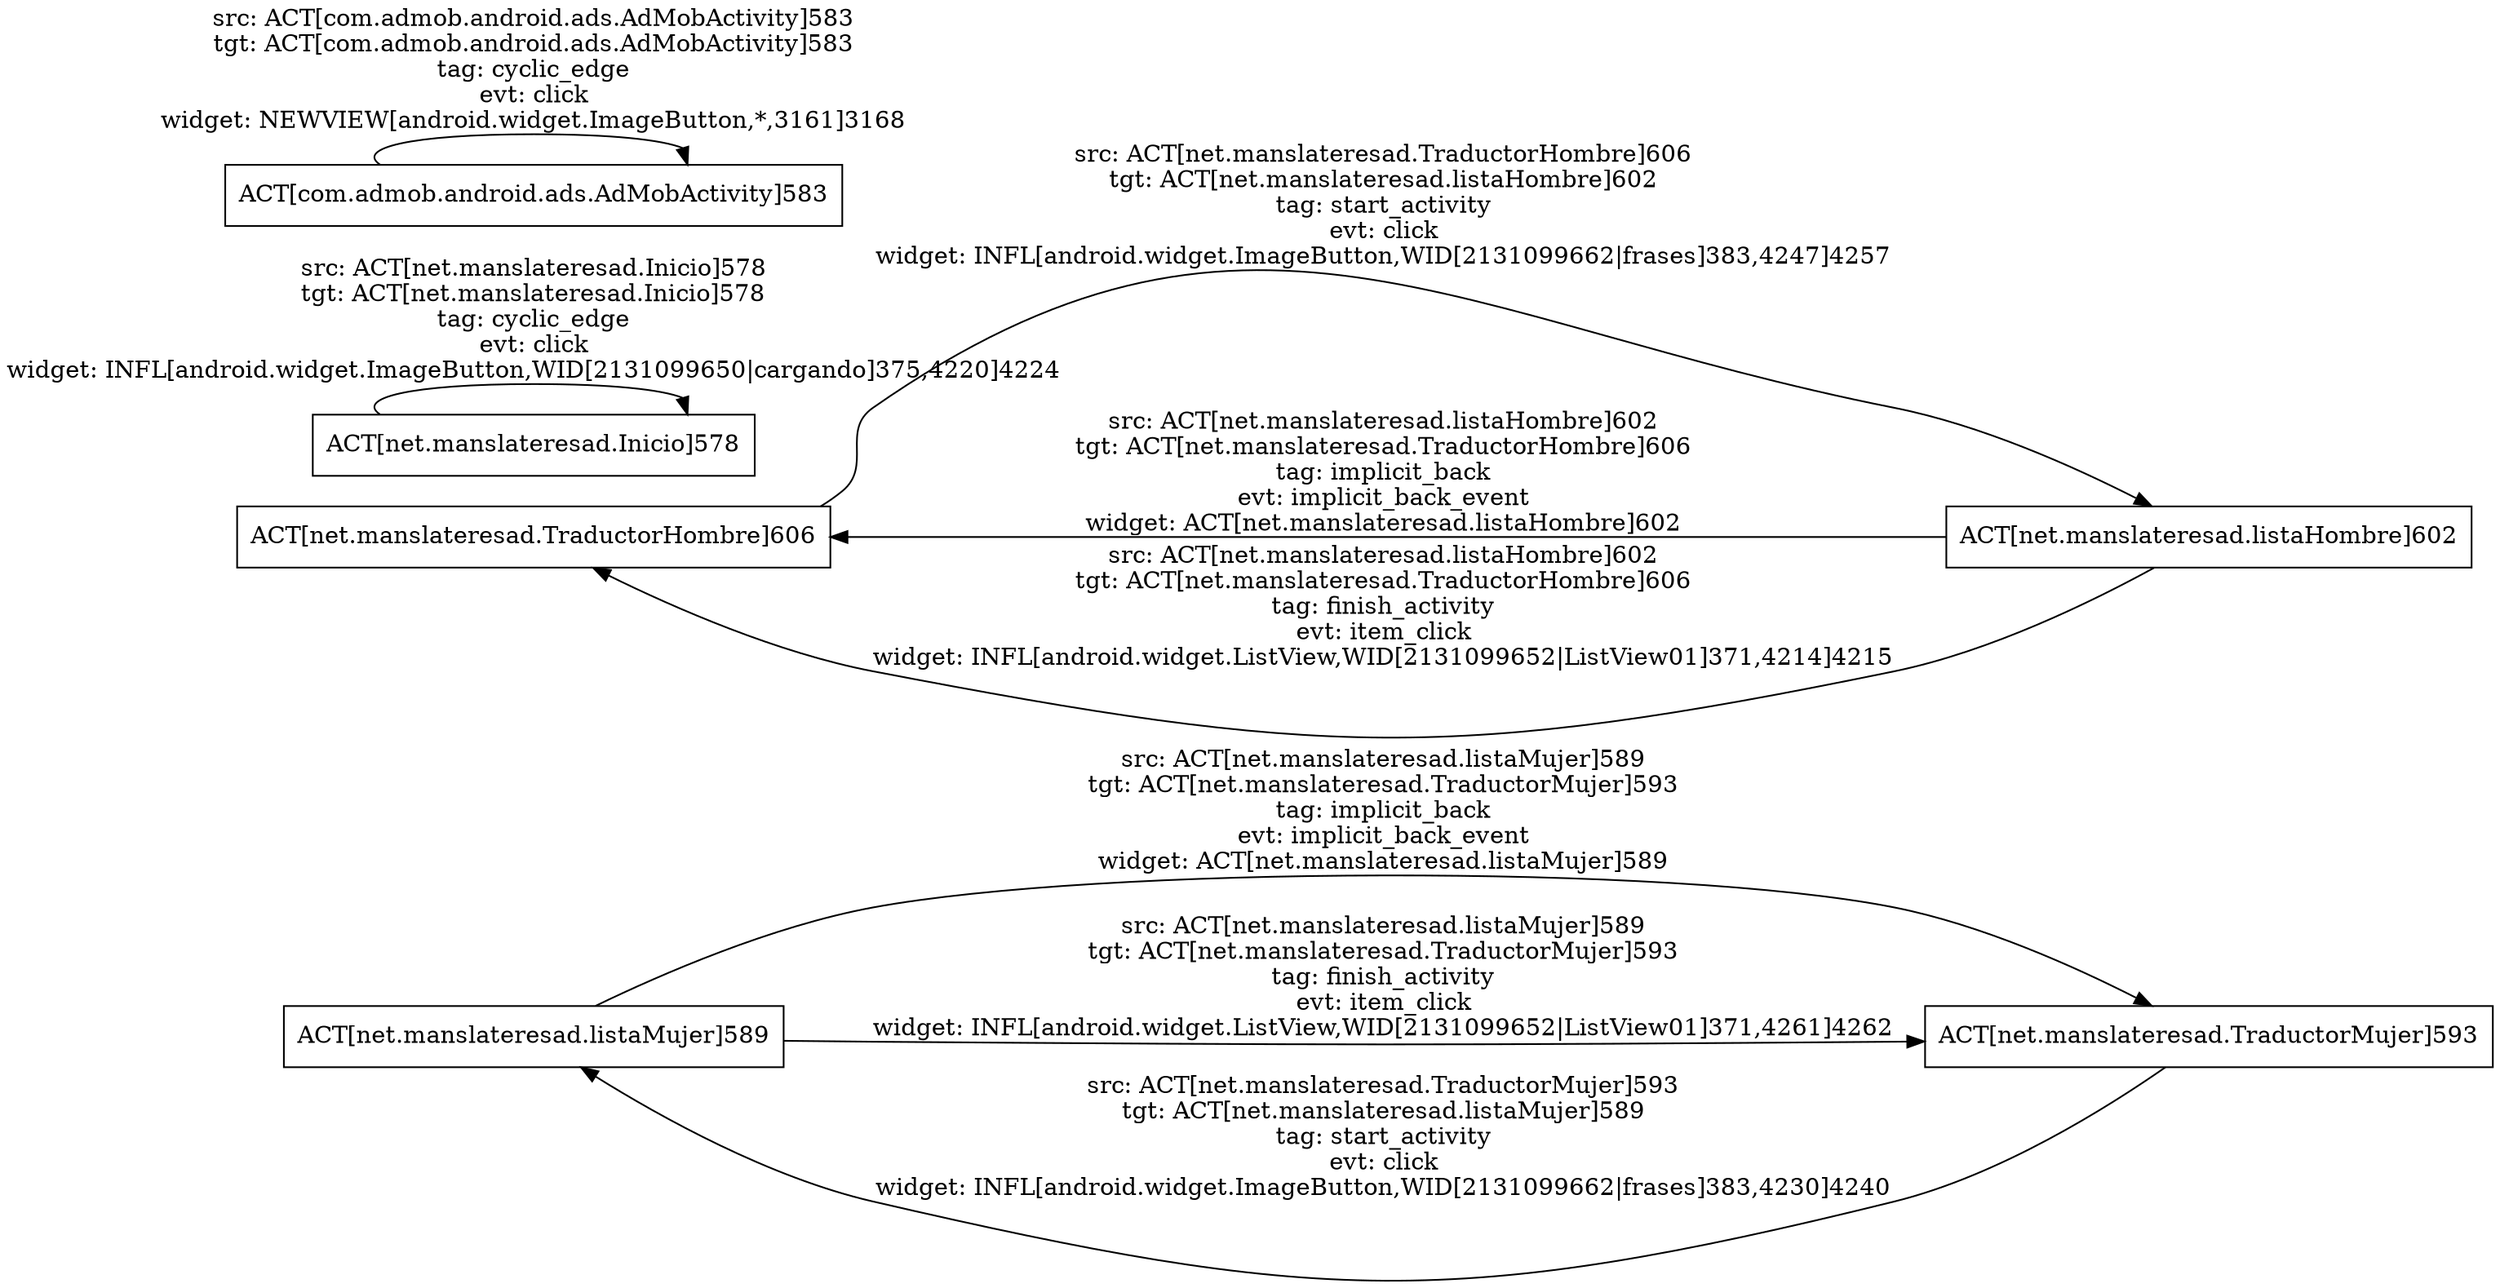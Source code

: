 digraph G {
 rankdir=LR;
 node[shape=box];
 n3 [label="ACT[net.manslateresad.listaMujer]589"];
 n4 [label="ACT[net.manslateresad.TraductorMujer]593"];
 n6 [label="ACT[net.manslateresad.TraductorHombre]606"];
 n1 [label="ACT[net.manslateresad.Inicio]578"];
 n2 [label="ACT[com.admob.android.ads.AdMobActivity]583"];
 n5 [label="ACT[net.manslateresad.listaHombre]602"];
 n1 -> n1 [label="src: ACT[net.manslateresad.Inicio]578\ntgt: ACT[net.manslateresad.Inicio]578\ntag: cyclic_edge\nevt: click\nwidget: INFL[android.widget.ImageButton,WID[2131099650|cargando]375,4220]4224\n"];
 n2 -> n2 [label="src: ACT[com.admob.android.ads.AdMobActivity]583\ntgt: ACT[com.admob.android.ads.AdMobActivity]583\ntag: cyclic_edge\nevt: click\nwidget: NEWVIEW[android.widget.ImageButton,*,3161]3168\n"];
 n4 -> n3 [label="src: ACT[net.manslateresad.TraductorMujer]593\ntgt: ACT[net.manslateresad.listaMujer]589\ntag: start_activity\nevt: click\nwidget: INFL[android.widget.ImageButton,WID[2131099662|frases]383,4230]4240\n"];
 n5 -> n6 [label="src: ACT[net.manslateresad.listaHombre]602\ntgt: ACT[net.manslateresad.TraductorHombre]606\ntag: implicit_back\nevt: implicit_back_event\nwidget: ACT[net.manslateresad.listaHombre]602\n"];
 n5 -> n6 [label="src: ACT[net.manslateresad.listaHombre]602\ntgt: ACT[net.manslateresad.TraductorHombre]606\ntag: finish_activity\nevt: item_click\nwidget: INFL[android.widget.ListView,WID[2131099652|ListView01]371,4214]4215\n"];
 n6 -> n5 [label="src: ACT[net.manslateresad.TraductorHombre]606\ntgt: ACT[net.manslateresad.listaHombre]602\ntag: start_activity\nevt: click\nwidget: INFL[android.widget.ImageButton,WID[2131099662|frases]383,4247]4257\n"];
 n3 -> n4 [label="src: ACT[net.manslateresad.listaMujer]589\ntgt: ACT[net.manslateresad.TraductorMujer]593\ntag: implicit_back\nevt: implicit_back_event\nwidget: ACT[net.manslateresad.listaMujer]589\n"];
 n3 -> n4 [label="src: ACT[net.manslateresad.listaMujer]589\ntgt: ACT[net.manslateresad.TraductorMujer]593\ntag: finish_activity\nevt: item_click\nwidget: INFL[android.widget.ListView,WID[2131099652|ListView01]371,4261]4262\n"];
}